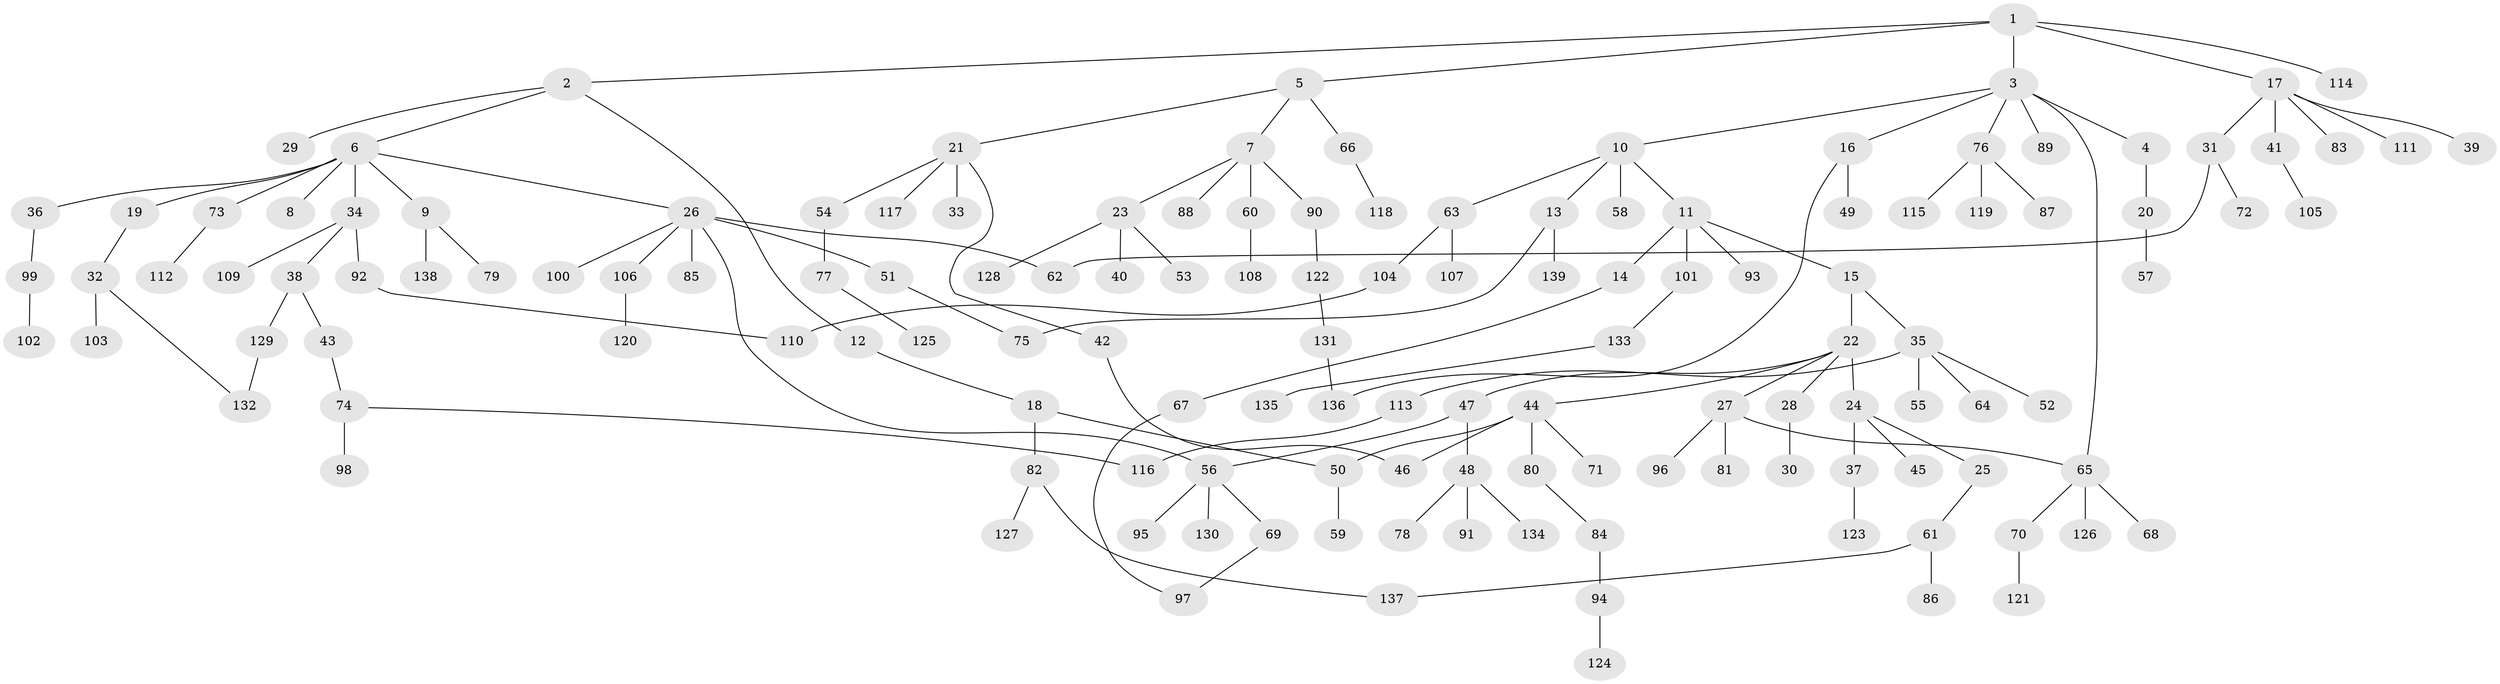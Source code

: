 // coarse degree distribution, {1: 0.5542168674698795, 2: 0.3132530120481928, 6: 0.012048192771084338, 4: 0.08433734939759036, 10: 0.012048192771084338, 15: 0.012048192771084338, 21: 0.012048192771084338}
// Generated by graph-tools (version 1.1) at 2025/44/03/04/25 21:44:46]
// undirected, 139 vertices, 150 edges
graph export_dot {
graph [start="1"]
  node [color=gray90,style=filled];
  1;
  2;
  3;
  4;
  5;
  6;
  7;
  8;
  9;
  10;
  11;
  12;
  13;
  14;
  15;
  16;
  17;
  18;
  19;
  20;
  21;
  22;
  23;
  24;
  25;
  26;
  27;
  28;
  29;
  30;
  31;
  32;
  33;
  34;
  35;
  36;
  37;
  38;
  39;
  40;
  41;
  42;
  43;
  44;
  45;
  46;
  47;
  48;
  49;
  50;
  51;
  52;
  53;
  54;
  55;
  56;
  57;
  58;
  59;
  60;
  61;
  62;
  63;
  64;
  65;
  66;
  67;
  68;
  69;
  70;
  71;
  72;
  73;
  74;
  75;
  76;
  77;
  78;
  79;
  80;
  81;
  82;
  83;
  84;
  85;
  86;
  87;
  88;
  89;
  90;
  91;
  92;
  93;
  94;
  95;
  96;
  97;
  98;
  99;
  100;
  101;
  102;
  103;
  104;
  105;
  106;
  107;
  108;
  109;
  110;
  111;
  112;
  113;
  114;
  115;
  116;
  117;
  118;
  119;
  120;
  121;
  122;
  123;
  124;
  125;
  126;
  127;
  128;
  129;
  130;
  131;
  132;
  133;
  134;
  135;
  136;
  137;
  138;
  139;
  1 -- 2;
  1 -- 3;
  1 -- 5;
  1 -- 17;
  1 -- 114;
  2 -- 6;
  2 -- 12;
  2 -- 29;
  3 -- 4;
  3 -- 10;
  3 -- 16;
  3 -- 65;
  3 -- 76;
  3 -- 89;
  4 -- 20;
  5 -- 7;
  5 -- 21;
  5 -- 66;
  6 -- 8;
  6 -- 9;
  6 -- 19;
  6 -- 26;
  6 -- 34;
  6 -- 36;
  6 -- 73;
  7 -- 23;
  7 -- 60;
  7 -- 88;
  7 -- 90;
  9 -- 79;
  9 -- 138;
  10 -- 11;
  10 -- 13;
  10 -- 58;
  10 -- 63;
  11 -- 14;
  11 -- 15;
  11 -- 93;
  11 -- 101;
  12 -- 18;
  13 -- 139;
  13 -- 75;
  14 -- 67;
  15 -- 22;
  15 -- 35;
  16 -- 49;
  16 -- 136;
  17 -- 31;
  17 -- 39;
  17 -- 41;
  17 -- 83;
  17 -- 111;
  18 -- 82;
  18 -- 50;
  19 -- 32;
  20 -- 57;
  21 -- 33;
  21 -- 42;
  21 -- 54;
  21 -- 117;
  22 -- 24;
  22 -- 27;
  22 -- 28;
  22 -- 44;
  22 -- 47;
  23 -- 40;
  23 -- 53;
  23 -- 128;
  24 -- 25;
  24 -- 37;
  24 -- 45;
  25 -- 61;
  26 -- 51;
  26 -- 56;
  26 -- 62;
  26 -- 85;
  26 -- 100;
  26 -- 106;
  27 -- 81;
  27 -- 96;
  27 -- 65;
  28 -- 30;
  31 -- 72;
  31 -- 62;
  32 -- 103;
  32 -- 132;
  34 -- 38;
  34 -- 92;
  34 -- 109;
  35 -- 52;
  35 -- 55;
  35 -- 64;
  35 -- 113;
  36 -- 99;
  37 -- 123;
  38 -- 43;
  38 -- 129;
  41 -- 105;
  42 -- 46;
  43 -- 74;
  44 -- 50;
  44 -- 71;
  44 -- 80;
  44 -- 46;
  47 -- 48;
  47 -- 56;
  48 -- 78;
  48 -- 91;
  48 -- 134;
  50 -- 59;
  51 -- 75;
  54 -- 77;
  56 -- 69;
  56 -- 95;
  56 -- 130;
  60 -- 108;
  61 -- 86;
  61 -- 137;
  63 -- 104;
  63 -- 107;
  65 -- 68;
  65 -- 70;
  65 -- 126;
  66 -- 118;
  67 -- 97;
  69 -- 97;
  70 -- 121;
  73 -- 112;
  74 -- 98;
  74 -- 116;
  76 -- 87;
  76 -- 115;
  76 -- 119;
  77 -- 125;
  80 -- 84;
  82 -- 127;
  82 -- 137;
  84 -- 94;
  90 -- 122;
  92 -- 110;
  94 -- 124;
  99 -- 102;
  101 -- 133;
  104 -- 110;
  106 -- 120;
  113 -- 116;
  122 -- 131;
  129 -- 132;
  131 -- 136;
  133 -- 135;
}
